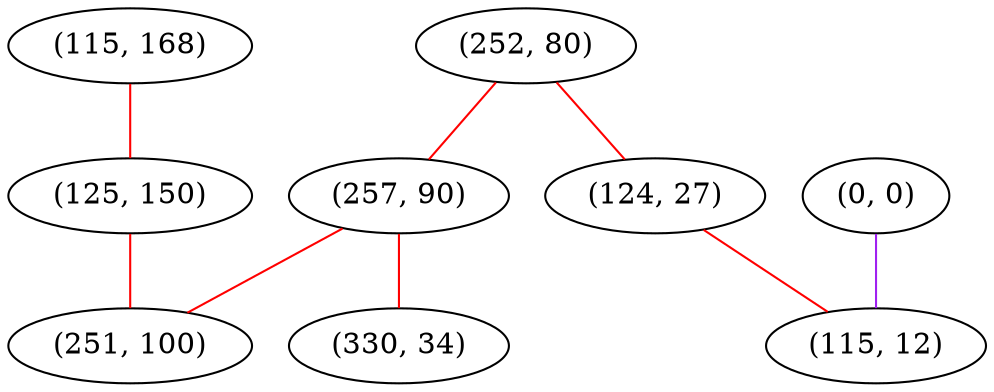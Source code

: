 graph "" {
"(115, 168)";
"(0, 0)";
"(252, 80)";
"(257, 90)";
"(125, 150)";
"(251, 100)";
"(124, 27)";
"(115, 12)";
"(330, 34)";
"(115, 168)" -- "(125, 150)"  [color=red, key=0, weight=1];
"(0, 0)" -- "(115, 12)"  [color=purple, key=0, weight=4];
"(252, 80)" -- "(257, 90)"  [color=red, key=0, weight=1];
"(252, 80)" -- "(124, 27)"  [color=red, key=0, weight=1];
"(257, 90)" -- "(330, 34)"  [color=red, key=0, weight=1];
"(257, 90)" -- "(251, 100)"  [color=red, key=0, weight=1];
"(125, 150)" -- "(251, 100)"  [color=red, key=0, weight=1];
"(124, 27)" -- "(115, 12)"  [color=red, key=0, weight=1];
}
